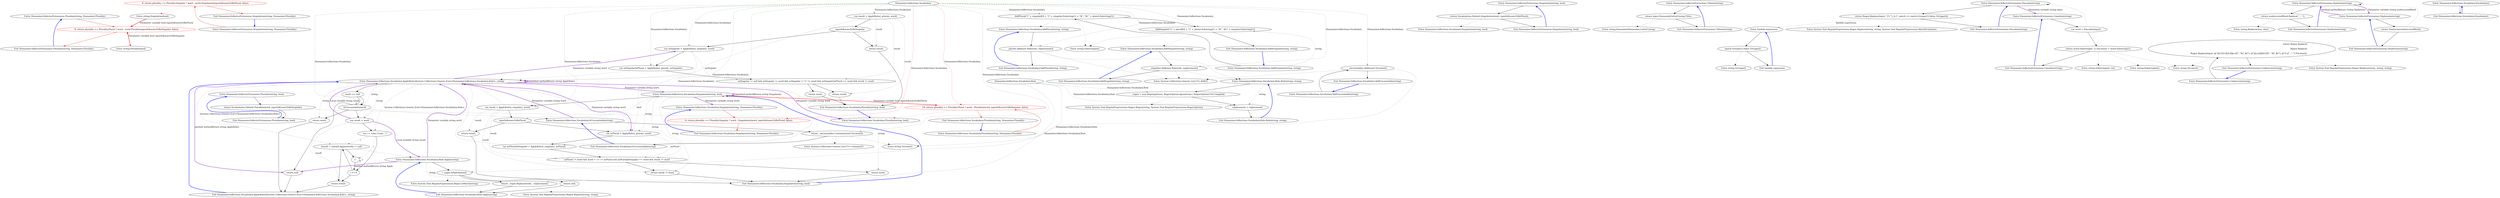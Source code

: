 digraph  {
n0 [cluster="Humanizer.InflectorExtensions.Pluralize(string, Humanizer.Plurality)", label="Entry Humanizer.InflectorExtensions.Pluralize(string, Humanizer.Plurality)", span="41-41"];
n1 [cluster="Humanizer.InflectorExtensions.Pluralize(string, Humanizer.Plurality)", color=red, community=0, label="8: return plurality == Plurality.Plural ? word : word.Pluralize(inputIsKnownToBeSingular: false);", span="43-43"];
n2 [cluster="Humanizer.InflectorExtensions.Pluralize(string, Humanizer.Plurality)", label="Exit Humanizer.InflectorExtensions.Pluralize(string, Humanizer.Plurality)", span="41-41"];
n3 [cluster="string.Pluralize(bool)", label="Entry string.Pluralize(bool)", span="52-52"];
n4 [cluster="Humanizer.InflectorExtensions.Pluralize(string, bool)", label="Entry Humanizer.InflectorExtensions.Pluralize(string, bool)", span="52-52"];
n5 [cluster="Humanizer.InflectorExtensions.Pluralize(string, bool)", label="return Vocabularies.Default.Pluralize(word, inputIsKnownToBeSingular);", span="54-54"];
n6 [cluster="Humanizer.InflectorExtensions.Pluralize(string, bool)", label="Exit Humanizer.InflectorExtensions.Pluralize(string, bool)", span="52-52"];
n7 [cluster="Humanizer.Inflections.Vocabulary.Pluralize(string, bool)", label="Entry Humanizer.Inflections.Vocabulary.Pluralize(string, bool)", span="67-67"];
n8 [cluster="Humanizer.InflectorExtensions.Singularize(string, Humanizer.Plurality)", label="Entry Humanizer.InflectorExtensions.Singularize(string, Humanizer.Plurality)", span="64-64"];
n9 [cluster="Humanizer.InflectorExtensions.Singularize(string, Humanizer.Plurality)", color=red, community=0, label="8: return plurality == Plurality.Singular ? word : word.Singularize(inputIsKnownToBePlural: false);", span="66-66"];
n10 [cluster="Humanizer.InflectorExtensions.Singularize(string, Humanizer.Plurality)", label="Exit Humanizer.InflectorExtensions.Singularize(string, Humanizer.Plurality)", span="64-64"];
n11 [cluster="string.Singularize(bool)", label="Entry string.Singularize(bool)", span="75-75"];
n12 [cluster="Humanizer.InflectorExtensions.Singularize(string, bool)", label="Entry Humanizer.InflectorExtensions.Singularize(string, bool)", span="75-75"];
n13 [cluster="Humanizer.InflectorExtensions.Singularize(string, bool)", label="return Vocabularies.Default.Singularize(word, inputIsKnownToBePlural);", span="77-77"];
n14 [cluster="Humanizer.InflectorExtensions.Singularize(string, bool)", label="Exit Humanizer.InflectorExtensions.Singularize(string, bool)", span="75-75"];
n15 [cluster="Humanizer.Inflections.Vocabulary.Singularize(string, bool)", label="Entry Humanizer.Inflections.Vocabulary.Singularize(string, bool)", span="100-100"];
n16 [cluster="Humanizer.InflectorExtensions.Titleize(string)", label="Entry Humanizer.InflectorExtensions.Titleize(string)", span="85-85"];
n17 [cluster="Humanizer.InflectorExtensions.Titleize(string)", label="return input.Humanize(LetterCasing.Title);", span="87-87"];
n18 [cluster="Humanizer.InflectorExtensions.Titleize(string)", label="Exit Humanizer.InflectorExtensions.Titleize(string)", span="85-85"];
n19 [cluster="string.Humanize(Humanizer.LetterCasing)", label="Entry string.Humanize(Humanizer.LetterCasing)", span="67-67"];
n20 [cluster="Humanizer.InflectorExtensions.Pascalize(string)", label="Entry Humanizer.InflectorExtensions.Pascalize(string)", span="95-95"];
n21 [cluster="Humanizer.InflectorExtensions.Pascalize(string)", label="return Regex.Replace(input, ''(?:^|_)(.)'', match => match.Groups[1].Value.ToUpper());", span="97-97"];
n22 [cluster="Humanizer.InflectorExtensions.Pascalize(string)", label="Exit Humanizer.InflectorExtensions.Pascalize(string)", span="95-95"];
n23 [cluster="System.Text.RegularExpressions.Regex.Replace(string, string, System.Text.RegularExpressions.MatchEvaluator)", label="Entry System.Text.RegularExpressions.Regex.Replace(string, string, System.Text.RegularExpressions.MatchEvaluator)", span="0-0"];
n24 [cluster="lambda expression", label="Entry lambda expression", span="97-97"];
n25 [cluster="lambda expression", label="match.Groups[1].Value.ToUpper()", span="97-97"];
n26 [cluster="lambda expression", label="Exit lambda expression", span="97-97"];
n27 [cluster="string.ToUpper()", label="Entry string.ToUpper()", span="0-0"];
n28 [cluster="Humanizer.InflectorExtensions.Camelize(string)", label="Entry Humanizer.InflectorExtensions.Camelize(string)", span="105-105"];
n29 [cluster="Humanizer.InflectorExtensions.Camelize(string)", label="var word = Pascalize(input)", span="107-107"];
n30 [cluster="Humanizer.InflectorExtensions.Camelize(string)", label="return word.Substring(0, 1).ToLower() + word.Substring(1);", span="108-108"];
n31 [cluster="Humanizer.InflectorExtensions.Camelize(string)", label="Exit Humanizer.InflectorExtensions.Camelize(string)", span="105-105"];
n32 [cluster="string.Substring(int, int)", label="Entry string.Substring(int, int)", span="0-0"];
n33 [cluster="string.ToLower()", label="Entry string.ToLower()", span="0-0"];
n34 [cluster="string.Substring(int)", label="Entry string.Substring(int)", span="0-0"];
n35 [cluster="Humanizer.InflectorExtensions.Underscore(string)", label="Entry Humanizer.InflectorExtensions.Underscore(string)", span="116-116"];
n36 [cluster="Humanizer.InflectorExtensions.Underscore(string)", label="return Regex.Replace(\r\n                Regex.Replace(\r\n                    Regex.Replace(input, @''([A-Z]+)([A-Z][a-z])'', ''$1_$2''), @''([a-z\d])([A-Z])'', ''$1_$2''), @''[-\s]'', ''_'').ToLower();", span="118-120"];
n37 [cluster="Humanizer.InflectorExtensions.Underscore(string)", label="Exit Humanizer.InflectorExtensions.Underscore(string)", span="116-116"];
n38 [cluster="System.Text.RegularExpressions.Regex.Replace(string, string, string)", label="Entry System.Text.RegularExpressions.Regex.Replace(string, string, string)", span="0-0"];
n39 [cluster="Humanizer.InflectorExtensions.Dasherize(string)", label="Entry Humanizer.InflectorExtensions.Dasherize(string)", span="128-128"];
n40 [cluster="Humanizer.InflectorExtensions.Dasherize(string)", label="return underscoredWord.Replace('_', '-');", span="130-130"];
n41 [cluster="Humanizer.InflectorExtensions.Dasherize(string)", label="Exit Humanizer.InflectorExtensions.Dasherize(string)", span="128-128"];
n42 [cluster="string.Replace(char, char)", label="Entry string.Replace(char, char)", span="0-0"];
n43 [cluster="Humanizer.InflectorExtensions.Hyphenate(string)", label="Entry Humanizer.InflectorExtensions.Hyphenate(string)", span="138-138"];
n44 [cluster="Humanizer.InflectorExtensions.Hyphenate(string)", label="return Dasherize(underscoredWord);", span="140-140"];
n45 [cluster="Humanizer.InflectorExtensions.Hyphenate(string)", label="Exit Humanizer.InflectorExtensions.Hyphenate(string)", span="138-138"];
m0_20 [cluster="Humanizer.Inflections.Vocabulary.Pluralize(string, bool)", file="Vocabulary.cs", label="var result = ApplyRules(_plurals, word)", span="69-69"];
m0_21 [cluster="Humanizer.Inflections.Vocabulary.Pluralize(string, bool)", file="Vocabulary.cs", label=inputIsKnownToBeSingular, span="71-71"];
m0_23 [cluster="Humanizer.Inflections.Vocabulary.Pluralize(string, bool)", file="Vocabulary.cs", label="var asSingular = ApplyRules(_singulars, word)", span="74-74"];
m0_25 [cluster="Humanizer.Inflections.Vocabulary.Pluralize(string, bool)", file="Vocabulary.cs", label="asSingular != null && asSingular != word && asSingular + ''s'' != word && asSingularAsPlural == word && result != word", span="76-76"];
m0_26 [cluster="Humanizer.Inflections.Vocabulary.Pluralize(string, bool)", file="Vocabulary.cs", label="return word;", span="77-77"];
m0_22 [cluster="Humanizer.Inflections.Vocabulary.Pluralize(string, bool)", file="Vocabulary.cs", label="return result;", span="72-72"];
m0_27 [cluster="Humanizer.Inflections.Vocabulary.Pluralize(string, bool)", file="Vocabulary.cs", label="return result;", span="79-79"];
m0_24 [cluster="Humanizer.Inflections.Vocabulary.Pluralize(string, bool)", file="Vocabulary.cs", label="var asSingularAsPlural = ApplyRules(_plurals, asSingular)", span="75-75"];
m0_28 [cluster="Humanizer.Inflections.Vocabulary.Pluralize(string, bool)", file="Vocabulary.cs", label="Exit Humanizer.Inflections.Vocabulary.Pluralize(string, bool)", span="67-67"];
m0_0 [cluster="Humanizer.Inflections.Vocabulary.Vocabulary()", file="Vocabulary.cs", label="Entry Humanizer.Inflections.Vocabulary.Vocabulary()", span="13-13"];
m0_1 [cluster="Humanizer.Inflections.Vocabulary.Vocabulary()", file="Vocabulary.cs", label="Exit Humanizer.Inflections.Vocabulary.Vocabulary()", span="13-13"];
m0_33 [cluster="Humanizer.Inflections.Vocabulary.Singularize(string, bool)", file="Vocabulary.cs", label="Entry Humanizer.Inflections.Vocabulary.Singularize(string, bool)", span="100-100"];
m0_34 [cluster="Humanizer.Inflections.Vocabulary.Singularize(string, bool)", file="Vocabulary.cs", label="var result = ApplyRules(_singulars, word)", span="102-102"];
m0_35 [cluster="Humanizer.Inflections.Vocabulary.Singularize(string, bool)", file="Vocabulary.cs", label=inputIsKnownToBePlural, span="104-104"];
m0_37 [cluster="Humanizer.Inflections.Vocabulary.Singularize(string, bool)", file="Vocabulary.cs", label="var asPlural = ApplyRules(_plurals, word)", span="108-108"];
m0_39 [cluster="Humanizer.Inflections.Vocabulary.Singularize(string, bool)", file="Vocabulary.cs", label="asPlural != word && word + ''s'' != asPlural && asPluralAsSingular == word && result != word", span="110-110"];
m0_40 [cluster="Humanizer.Inflections.Vocabulary.Singularize(string, bool)", file="Vocabulary.cs", label="return word;", span="111-111"];
m0_41 [cluster="Humanizer.Inflections.Vocabulary.Singularize(string, bool)", file="Vocabulary.cs", label="return result ?? word;", span="113-113"];
m0_36 [cluster="Humanizer.Inflections.Vocabulary.Singularize(string, bool)", file="Vocabulary.cs", label="return result;", span="105-105"];
m0_38 [cluster="Humanizer.Inflections.Vocabulary.Singularize(string, bool)", file="Vocabulary.cs", label="var asPluralAsSingular = ApplyRules(_singulars, asPlural)", span="109-109"];
m0_42 [cluster="Humanizer.Inflections.Vocabulary.Singularize(string, bool)", file="Vocabulary.cs", label="Exit Humanizer.Inflections.Vocabulary.Singularize(string, bool)", span="100-100"];
m0_65 [cluster="System.Text.RegularExpressions.Regex.Regex(string, System.Text.RegularExpressions.RegexOptions)", file="Vocabulary.cs", label="Entry System.Text.RegularExpressions.Regex.Regex(string, System.Text.RegularExpressions.RegexOptions)", span="0-0"];
m0_70 [cluster="System.Text.RegularExpressions.Regex.IsMatch(string)", file="Vocabulary.cs", label="Entry System.Text.RegularExpressions.Regex.IsMatch(string)", span="0-0"];
m0_13 [cluster="System.Collections.Generic.List<T>.Add(T)", file="Vocabulary.cs", label="Entry System.Collections.Generic.List<T>.Add(T)", span="0-0"];
m0_58 [cluster="Humanizer.Inflections.Vocabulary.Rule.Apply(string)", file="Vocabulary.cs", label="Entry Humanizer.Inflections.Vocabulary.Rule.Apply(string)", span="161-161"];
m0_66 [cluster="Humanizer.Inflections.Vocabulary.Rule.Apply(string)", file="Vocabulary.cs", label="!_regex.IsMatch(word)", span="163-163"];
m0_68 [cluster="Humanizer.Inflections.Vocabulary.Rule.Apply(string)", file="Vocabulary.cs", label="return _regex.Replace(word, _replacement);", span="166-166"];
m0_67 [cluster="Humanizer.Inflections.Vocabulary.Rule.Apply(string)", file="Vocabulary.cs", label="return null;", span="164-164"];
m0_69 [cluster="Humanizer.Inflections.Vocabulary.Rule.Apply(string)", file="Vocabulary.cs", label="Exit Humanizer.Inflections.Vocabulary.Rule.Apply(string)", span="161-161"];
m0_61 [cluster="System.Collections.Generic.List<T>.Contains(T)", file="Vocabulary.cs", label="Entry System.Collections.Generic.List<T>.Contains(T)", span="0-0"];
m0_16 [cluster="Humanizer.Inflections.Vocabulary.Rule.Rule(string, string)", file="Vocabulary.cs", label="Entry Humanizer.Inflections.Vocabulary.Rule.Rule(string, string)", span="155-155"];
m0_62 [cluster="Humanizer.Inflections.Vocabulary.Rule.Rule(string, string)", file="Vocabulary.cs", label="_regex = new Regex(pattern, RegexOptions.IgnoreCase | RegexOptionsUtil.Compiled)", span="157-157"];
m0_63 [cluster="Humanizer.Inflections.Vocabulary.Rule.Rule(string, string)", file="Vocabulary.cs", label="_replacement = replacement", span="158-158"];
m0_64 [cluster="Humanizer.Inflections.Vocabulary.Rule.Rule(string, string)", file="Vocabulary.cs", label="Exit Humanizer.Inflections.Vocabulary.Rule.Rule(string, string)", span="155-155"];
m0_2 [cluster="Humanizer.Inflections.Vocabulary.AddIrregular(string, string)", file="Vocabulary.cs", label="Entry Humanizer.Inflections.Vocabulary.AddIrregular(string, string)", span="26-26"];
m0_3 [cluster="Humanizer.Inflections.Vocabulary.AddIrregular(string, string)", file="Vocabulary.cs", label="AddPlural(''('' + singular[0] + '')'' + singular.Substring(1) + ''$'', ''$1'' + plural.Substring(1))", span="28-28"];
m0_4 [cluster="Humanizer.Inflections.Vocabulary.AddIrregular(string, string)", file="Vocabulary.cs", label="AddSingular(''('' + plural[0] + '')'' + plural.Substring(1) + ''$'', ''$1'' + singular.Substring(1))", span="29-29"];
m0_5 [cluster="Humanizer.Inflections.Vocabulary.AddIrregular(string, string)", file="Vocabulary.cs", label="Exit Humanizer.Inflections.Vocabulary.AddIrregular(string, string)", span="26-26"];
m0_29 [cluster="Humanizer.Inflections.Vocabulary.ApplyRules(System.Collections.Generic.IList<Humanizer.Inflections.Vocabulary.Rule>, string)", file="Vocabulary.cs", label="Entry Humanizer.Inflections.Vocabulary.ApplyRules(System.Collections.Generic.IList<Humanizer.Inflections.Vocabulary.Rule>, string)", span="128-128"];
m0_46 [cluster="Humanizer.Inflections.Vocabulary.ApplyRules(System.Collections.Generic.IList<Humanizer.Inflections.Vocabulary.Rule>, string)", file="Vocabulary.cs", label="word == null", span="130-130"];
m0_48 [cluster="Humanizer.Inflections.Vocabulary.ApplyRules(System.Collections.Generic.IList<Humanizer.Inflections.Vocabulary.Rule>, string)", file="Vocabulary.cs", label="IsUncountable(word)", span="133-133"];
m0_49 [cluster="Humanizer.Inflections.Vocabulary.ApplyRules(System.Collections.Generic.IList<Humanizer.Inflections.Vocabulary.Rule>, string)", file="Vocabulary.cs", label="return word;", span="134-134"];
m0_50 [cluster="Humanizer.Inflections.Vocabulary.ApplyRules(System.Collections.Generic.IList<Humanizer.Inflections.Vocabulary.Rule>, string)", file="Vocabulary.cs", label="var result = word", span="136-136"];
m0_51 [cluster="Humanizer.Inflections.Vocabulary.ApplyRules(System.Collections.Generic.IList<Humanizer.Inflections.Vocabulary.Rule>, string)", file="Vocabulary.cs", label="var i = rules.Count - 1", span="137-137"];
m0_53 [cluster="Humanizer.Inflections.Vocabulary.ApplyRules(System.Collections.Generic.IList<Humanizer.Inflections.Vocabulary.Rule>, string)", file="Vocabulary.cs", label="(result = rules[i].Apply(word)) != null", span="139-139"];
m0_47 [cluster="Humanizer.Inflections.Vocabulary.ApplyRules(System.Collections.Generic.IList<Humanizer.Inflections.Vocabulary.Rule>, string)", file="Vocabulary.cs", label="return null;", span="131-131"];
m0_55 [cluster="Humanizer.Inflections.Vocabulary.ApplyRules(System.Collections.Generic.IList<Humanizer.Inflections.Vocabulary.Rule>, string)", file="Vocabulary.cs", label="return result;", span="142-142"];
m0_52 [cluster="Humanizer.Inflections.Vocabulary.ApplyRules(System.Collections.Generic.IList<Humanizer.Inflections.Vocabulary.Rule>, string)", file="Vocabulary.cs", label="i >= 0", span="137-137"];
m0_54 [cluster="Humanizer.Inflections.Vocabulary.ApplyRules(System.Collections.Generic.IList<Humanizer.Inflections.Vocabulary.Rule>, string)", file="Vocabulary.cs", label="i--", span="137-137"];
m0_56 [cluster="Humanizer.Inflections.Vocabulary.ApplyRules(System.Collections.Generic.IList<Humanizer.Inflections.Vocabulary.Rule>, string)", file="Vocabulary.cs", label="Exit Humanizer.Inflections.Vocabulary.ApplyRules(System.Collections.Generic.IList<Humanizer.Inflections.Vocabulary.Rule>, string)", span="128-128"];
m0_57 [cluster="Humanizer.Inflections.Vocabulary.IsUncountable(string)", file="Vocabulary.cs", label="Entry Humanizer.Inflections.Vocabulary.IsUncountable(string)", span="145-145"];
m0_59 [cluster="Humanizer.Inflections.Vocabulary.IsUncountable(string)", file="Vocabulary.cs", label="return _uncountables.Contains(word.ToLower());", span="147-147"];
m0_60 [cluster="Humanizer.Inflections.Vocabulary.IsUncountable(string)", file="Vocabulary.cs", label="Exit Humanizer.Inflections.Vocabulary.IsUncountable(string)", span="145-145"];
m0_9 [cluster="Humanizer.Inflections.Vocabulary.AddUncountable(string)", file="Vocabulary.cs", label="Entry Humanizer.Inflections.Vocabulary.AddUncountable(string)", span="36-36"];
m0_10 [cluster="Humanizer.Inflections.Vocabulary.AddUncountable(string)", file="Vocabulary.cs", label="_uncountables.Add(word.ToLower())", span="38-38"];
m0_11 [cluster="Humanizer.Inflections.Vocabulary.AddUncountable(string)", file="Vocabulary.cs", label="Exit Humanizer.Inflections.Vocabulary.AddUncountable(string)", span="36-36"];
m0_43 [cluster="Humanizer.Inflections.Vocabulary.Singularize(string, Humanizer.Plurality)", file="Vocabulary.cs", label="Entry Humanizer.Inflections.Vocabulary.Singularize(string, Humanizer.Plurality)", span="123-123"];
m0_44 [cluster="Humanizer.Inflections.Vocabulary.Singularize(string, Humanizer.Plurality)", color=red, community=0, file="Vocabulary.cs", label="6: return plurality == Plurality.Singular ? word : Singularize(word, inputIsKnownToBePlural: false);", span="125-125"];
m0_45 [cluster="Humanizer.Inflections.Vocabulary.Singularize(string, Humanizer.Plurality)", file="Vocabulary.cs", label="Exit Humanizer.Inflections.Vocabulary.Singularize(string, Humanizer.Plurality)", span="123-123"];
m0_7 [cluster="Humanizer.Inflections.Vocabulary.AddPlural(string, string)", file="Vocabulary.cs", label="Entry Humanizer.Inflections.Vocabulary.AddPlural(string, string)", span="46-46"];
m0_14 [cluster="Humanizer.Inflections.Vocabulary.AddPlural(string, string)", file="Vocabulary.cs", label="_plurals.Add(new Rule(rule, replacement))", span="48-48"];
m0_15 [cluster="Humanizer.Inflections.Vocabulary.AddPlural(string, string)", file="Vocabulary.cs", label="Exit Humanizer.Inflections.Vocabulary.AddPlural(string, string)", span="46-46"];
m0_71 [cluster="System.Text.RegularExpressions.Regex.Replace(string, string)", file="Vocabulary.cs", label="Entry System.Text.RegularExpressions.Regex.Replace(string, string)", span="0-0"];
m0_12 [cluster="string.ToLower()", file="Vocabulary.cs", label="Entry string.ToLower()", span="0-0"];
m0_30 [cluster="Humanizer.Inflections.Vocabulary.Pluralize(string, Humanizer.Plurality)", file="Vocabulary.cs", label="Entry Humanizer.Inflections.Vocabulary.Pluralize(string, Humanizer.Plurality)", span="89-89"];
m0_31 [cluster="Humanizer.Inflections.Vocabulary.Pluralize(string, Humanizer.Plurality)", color=red, community=0, file="Vocabulary.cs", label="19: return plurality == Plurality.Plural ? word : Pluralize(word, inputIsKnownToBeSingular: false);", span="91-91"];
m0_32 [cluster="Humanizer.Inflections.Vocabulary.Pluralize(string, Humanizer.Plurality)", file="Vocabulary.cs", label="Exit Humanizer.Inflections.Vocabulary.Pluralize(string, Humanizer.Plurality)", span="89-89"];
m0_6 [cluster="string.Substring(int)", file="Vocabulary.cs", label="Entry string.Substring(int)", span="0-0"];
m0_8 [cluster="Humanizer.Inflections.Vocabulary.AddSingular(string, string)", file="Vocabulary.cs", label="Entry Humanizer.Inflections.Vocabulary.AddSingular(string, string)", span="56-56"];
m0_17 [cluster="Humanizer.Inflections.Vocabulary.AddSingular(string, string)", file="Vocabulary.cs", label="_singulars.Add(new Rule(rule, replacement))", span="58-58"];
m0_18 [cluster="Humanizer.Inflections.Vocabulary.AddSingular(string, string)", file="Vocabulary.cs", label="Exit Humanizer.Inflections.Vocabulary.AddSingular(string, string)", span="56-56"];
m0_72 [file="Vocabulary.cs", label="Humanizer.Inflections.Vocabulary", span=""];
m0_73 [file="Vocabulary.cs", label="Humanizer.Inflections.Vocabulary.Rule", span=""];
n0 -> n1  [color=red, key=0, style=solid];
n1 -> n2  [color=red, key=0, style=solid];
n1 -> n3  [color=red, key=2, style=dotted];
n2 -> n0  [color=blue, key=0, style=bold];
n3 -> n1  [color=red, key=3, label="Parameter variable bool inputIsKnownToBeSingular", style=bold];
n4 -> n5  [key=0, style=solid];
n5 -> n6  [key=0, style=solid];
n5 -> n7  [key=2, style=dotted];
n6 -> n4  [color=blue, key=0, style=bold];
n8 -> n9  [color=red, key=0, style=solid];
n9 -> n10  [color=red, key=0, style=solid];
n9 -> n11  [color=red, key=2, style=dotted];
n10 -> n8  [color=blue, key=0, style=bold];
n11 -> n1  [color=red, key=3, label="Parameter variable bool inputIsKnownToBePlural", style=bold];
n12 -> n13  [key=0, style=solid];
n13 -> n14  [key=0, style=solid];
n13 -> n15  [key=2, style=dotted];
n14 -> n12  [color=blue, key=0, style=bold];
n16 -> n17  [key=0, style=solid];
n17 -> n18  [key=0, style=solid];
n17 -> n19  [key=2, style=dotted];
n18 -> n16  [color=blue, key=0, style=bold];
n20 -> n21  [key=0, style=solid];
n20 -> n28  [color=darkorchid, key=3, label="Parameter variable string input", style=bold];
n21 -> n22  [key=0, style=solid];
n21 -> n23  [key=2, style=dotted];
n21 -> n24  [color=darkseagreen4, key=1, label="lambda expression", style=dashed];
n22 -> n20  [color=blue, key=0, style=bold];
n24 -> n25  [key=0, style=solid];
n25 -> n26  [key=0, style=solid];
n25 -> n27  [key=2, style=dotted];
n26 -> n24  [color=blue, key=0, style=bold];
n28 -> n29  [key=0, style=solid];
n29 -> n30  [key=0, style=solid];
n29 -> n20  [key=2, style=dotted];
n30 -> n31  [key=0, style=solid];
n30 -> n32  [key=2, style=dotted];
n30 -> n33  [key=2, style=dotted];
n30 -> n34  [key=2, style=dotted];
n31 -> n28  [color=blue, key=0, style=bold];
n35 -> n36  [key=0, style=solid];
n36 -> n37  [key=0, style=solid];
n36 -> n38  [key=2, style=dotted];
n36 -> n33  [key=2, style=dotted];
n37 -> n35  [color=blue, key=0, style=bold];
n39 -> n40  [key=0, style=solid];
n39 -> n43  [color=darkorchid, key=3, label="Parameter variable string underscoredWord", style=bold];
n40 -> n41  [key=0, style=solid];
n40 -> n42  [key=2, style=dotted];
n41 -> n39  [color=blue, key=0, style=bold];
n43 -> n44  [key=0, style=solid];
n43 -> n39  [color=darkorchid, key=3, label="method methodReturn string Hyphenate", style=bold];
n44 -> n45  [key=0, style=solid];
n44 -> n39  [key=2, style=dotted];
n45 -> n43  [color=blue, key=0, style=bold];
m0_20 -> m0_21  [key=0, style=solid];
m0_20 -> m0_29  [key=2, style=dotted];
m0_20 -> m0_22  [color=darkseagreen4, key=1, label=result, style=dashed];
m0_20 -> m0_25  [color=darkseagreen4, key=1, label=result, style=dashed];
m0_20 -> m0_27  [color=darkseagreen4, key=1, label=result, style=dashed];
m0_21 -> m0_22  [key=0, style=solid];
m0_21 -> m0_23  [key=0, style=solid];
m0_23 -> m0_24  [key=0, style=solid];
m0_23 -> m0_29  [key=2, style=dotted];
m0_23 -> m0_25  [color=darkseagreen4, key=1, label=asSingular, style=dashed];
m0_25 -> m0_26  [key=0, style=solid];
m0_25 -> m0_27  [key=0, style=solid];
m0_26 -> m0_28  [key=0, style=solid];
m0_22 -> m0_28  [key=0, style=solid];
m0_27 -> m0_28  [key=0, style=solid];
m0_24 -> m0_25  [key=0, style=solid];
m0_24 -> m0_29  [key=2, style=dotted];
m0_28 -> n7  [color=blue, key=0, style=bold];
m0_0 -> m0_1  [key=0, style=solid];
m0_1 -> m0_0  [color=blue, key=0, style=bold];
m0_33 -> m0_34  [key=0, style=solid];
m0_33 -> m0_35  [color=darkseagreen4, key=1, label=bool, style=dashed];
m0_33 -> m0_37  [color=darkseagreen4, key=1, label=string, style=dashed];
m0_33 -> m0_39  [color=darkseagreen4, key=1, label=string, style=dashed];
m0_33 -> m0_40  [color=darkseagreen4, key=1, label=string, style=dashed];
m0_33 -> m0_41  [color=darkseagreen4, key=1, label=string, style=dashed];
m0_33 -> m0_33  [color=darkorchid, key=3, label="method methodReturn string Singularize", style=bold];
m0_33 -> m0_43  [color=darkorchid, key=3, label="Parameter variable string word", style=bold];
m0_33 -> m0_31  [color=red, key=3, label="Parameter variable bool inputIsKnownToBePlural", style=bold];
m0_34 -> m0_35  [key=0, style=solid];
m0_34 -> m0_29  [key=2, style=dotted];
m0_34 -> m0_36  [color=darkseagreen4, key=1, label=result, style=dashed];
m0_34 -> m0_39  [color=darkseagreen4, key=1, label=result, style=dashed];
m0_34 -> m0_41  [color=darkseagreen4, key=1, label=result, style=dashed];
m0_35 -> m0_36  [key=0, style=solid];
m0_35 -> m0_37  [key=0, style=solid];
m0_37 -> m0_38  [key=0, style=solid];
m0_37 -> m0_29  [key=2, style=dotted];
m0_37 -> m0_39  [color=darkseagreen4, key=1, label=asPlural, style=dashed];
m0_39 -> m0_40  [key=0, style=solid];
m0_39 -> m0_41  [key=0, style=solid];
m0_40 -> m0_42  [key=0, style=solid];
m0_41 -> m0_42  [key=0, style=solid];
m0_36 -> m0_42  [key=0, style=solid];
m0_38 -> m0_39  [key=0, style=solid];
m0_38 -> m0_29  [key=2, style=dotted];
m0_42 -> m0_33  [color=blue, key=0, style=bold];
m0_58 -> m0_66  [key=0, style=solid];
m0_58 -> m0_68  [color=darkseagreen4, key=1, label=string, style=dashed];
m0_58 -> m0_29  [color=darkorchid, key=3, label="Parameter variable string word", style=bold];
m0_58 -> m0_47  [color=darkorchid, key=3, label="method methodReturn string Apply", style=bold];
m0_66 -> m0_67  [key=0, style=solid];
m0_66 -> m0_68  [key=0, style=solid];
m0_66 -> m0_70  [key=2, style=dotted];
m0_68 -> m0_69  [key=0, style=solid];
m0_68 -> m0_71  [key=2, style=dotted];
m0_67 -> m0_69  [key=0, style=solid];
m0_69 -> m0_58  [color=blue, key=0, style=bold];
m0_16 -> m0_62  [key=0, style=solid];
m0_16 -> m0_63  [color=darkseagreen4, key=1, label=string, style=dashed];
m0_62 -> m0_63  [key=0, style=solid];
m0_62 -> m0_65  [key=2, style=dotted];
m0_63 -> m0_64  [key=0, style=solid];
m0_64 -> m0_16  [color=blue, key=0, style=bold];
m0_2 -> m0_3  [key=0, style=solid];
m0_2 -> m0_4  [color=darkseagreen4, key=1, label=string, style=dashed];
m0_3 -> m0_4  [key=0, style=solid];
m0_3 -> m0_6  [key=2, style=dotted];
m0_3 -> m0_7  [key=2, style=dotted];
m0_4 -> m0_5  [key=0, style=solid];
m0_4 -> m0_6  [key=2, style=dotted];
m0_4 -> m0_8  [key=2, style=dotted];
m0_5 -> m0_2  [color=blue, key=0, style=bold];
m0_29 -> m0_46  [key=0, style=solid];
m0_29 -> m0_48  [color=darkseagreen4, key=1, label=string, style=dashed];
m0_29 -> m0_49  [color=darkseagreen4, key=1, label=string, style=dashed];
m0_29 -> m0_50  [color=darkseagreen4, key=1, label=string, style=dashed];
m0_29 -> m0_51  [color=darkseagreen4, key=1, label="System.Collections.Generic.IList<Humanizer.Inflections.Vocabulary.Rule>", style=dashed];
m0_29 -> m0_53  [color=darkseagreen4, key=1, label="System.Collections.Generic.IList<Humanizer.Inflections.Vocabulary.Rule>", style=dashed];
m0_29 -> n7  [color=darkorchid, key=3, label="Parameter variable string word", style=bold];
m0_29 -> m0_23  [color=darkorchid, key=3, label="Parameter variable string word", style=bold];
m0_29 -> m0_33  [color=darkorchid, key=3, label="Parameter variable string word", style=bold];
m0_29 -> m0_37  [color=darkorchid, key=3, label="Parameter variable string word", style=bold];
m0_29 -> m0_47  [color=darkorchid, key=3, label="method methodReturn string ApplyRules", style=bold];
m0_29 -> m0_29  [color=darkorchid, key=3, label="method methodReturn string ApplyRules", style=bold];
m0_46 -> m0_47  [key=0, style=solid];
m0_46 -> m0_48  [key=0, style=solid];
m0_48 -> m0_49  [key=0, style=solid];
m0_48 -> m0_50  [key=0, style=solid];
m0_48 -> m0_57  [key=2, style=dotted];
m0_49 -> m0_56  [key=0, style=solid];
m0_50 -> m0_51  [key=0, style=solid];
m0_50 -> m0_55  [color=darkseagreen4, key=1, label=result, style=dashed];
m0_50 -> m0_29  [color=darkorchid, key=3, label="Local variable string result", style=bold];
m0_50 -> m0_58  [color=darkorchid, key=3, label="Local variable string result", style=bold];
m0_51 -> m0_52  [key=0, style=solid];
m0_51 -> m0_53  [color=darkseagreen4, key=1, label=i, style=dashed];
m0_51 -> m0_54  [color=darkseagreen4, key=1, label=i, style=dashed];
m0_53 -> m0_54  [key=0, style=solid];
m0_53 -> m0_55  [key=0, style=solid];
m0_53 -> m0_58  [key=2, style=dotted];
m0_47 -> m0_56  [key=0, style=solid];
m0_55 -> m0_56  [key=0, style=solid];
m0_52 -> m0_53  [key=0, style=solid];
m0_52 -> m0_55  [key=0, style=solid];
m0_54 -> m0_52  [key=0, style=solid];
m0_54 -> m0_54  [color=darkseagreen4, key=1, label=i, style=dashed];
m0_56 -> m0_29  [color=blue, key=0, style=bold];
m0_57 -> m0_59  [key=0, style=solid];
m0_57 -> m0_29  [color=darkorchid, key=3, label="Parameter variable string word", style=bold];
m0_59 -> m0_60  [key=0, style=solid];
m0_59 -> m0_12  [key=2, style=dotted];
m0_59 -> m0_61  [key=2, style=dotted];
m0_60 -> m0_57  [color=blue, key=0, style=bold];
m0_9 -> m0_10  [key=0, style=solid];
m0_10 -> m0_11  [key=0, style=solid];
m0_10 -> m0_12  [key=2, style=dotted];
m0_10 -> m0_13  [key=2, style=dotted];
m0_11 -> m0_9  [color=blue, key=0, style=bold];
m0_43 -> m0_44  [color=red, key=0, style=solid];
m0_44 -> m0_45  [color=red, key=0, style=solid];
m0_44 -> m0_33  [color=red, key=2, style=dotted];
m0_45 -> m0_43  [color=blue, key=0, style=bold];
m0_7 -> m0_14  [key=0, style=solid];
m0_14 -> m0_15  [key=0, style=solid];
m0_14 -> m0_16  [key=2, style=dotted];
m0_14 -> m0_13  [key=2, style=dotted];
m0_15 -> m0_7  [color=blue, key=0, style=bold];
m0_30 -> m0_31  [color=red, key=0, style=solid];
m0_31 -> m0_32  [color=red, key=0, style=solid];
m0_31 -> n7  [color=red, key=2, style=dotted];
m0_32 -> m0_30  [color=blue, key=0, style=bold];
m0_8 -> m0_17  [key=0, style=solid];
m0_17 -> m0_18  [key=0, style=solid];
m0_17 -> m0_16  [key=2, style=dotted];
m0_17 -> m0_13  [key=2, style=dotted];
m0_18 -> m0_8  [color=blue, key=0, style=bold];
m0_72 -> m0_3  [color=darkseagreen4, key=1, label="Humanizer.Inflections.Vocabulary", style=dashed];
m0_72 -> m0_4  [color=darkseagreen4, key=1, label="Humanizer.Inflections.Vocabulary", style=dashed];
m0_72 -> m0_10  [color=darkseagreen4, key=1, label="Humanizer.Inflections.Vocabulary", style=dashed];
m0_72 -> m0_14  [color=darkseagreen4, key=1, label="Humanizer.Inflections.Vocabulary", style=dashed];
m0_72 -> m0_17  [color=darkseagreen4, key=1, label="Humanizer.Inflections.Vocabulary", style=dashed];
m0_72 -> m0_20  [color=darkseagreen4, key=1, label="Humanizer.Inflections.Vocabulary", style=dashed];
m0_72 -> m0_23  [color=darkseagreen4, key=1, label="Humanizer.Inflections.Vocabulary", style=dashed];
m0_72 -> m0_24  [color=darkseagreen4, key=1, label="Humanizer.Inflections.Vocabulary", style=dashed];
m0_72 -> m0_31  [color=red, key=1, label="Humanizer.Inflections.Vocabulary", style=dashed];
m0_72 -> m0_34  [color=darkseagreen4, key=1, label="Humanizer.Inflections.Vocabulary", style=dashed];
m0_72 -> m0_37  [color=darkseagreen4, key=1, label="Humanizer.Inflections.Vocabulary", style=dashed];
m0_72 -> m0_38  [color=darkseagreen4, key=1, label="Humanizer.Inflections.Vocabulary", style=dashed];
m0_72 -> m0_44  [color=red, key=1, label="Humanizer.Inflections.Vocabulary", style=dashed];
m0_72 -> m0_48  [color=darkseagreen4, key=1, label="Humanizer.Inflections.Vocabulary", style=dashed];
m0_72 -> m0_59  [color=darkseagreen4, key=1, label="Humanizer.Inflections.Vocabulary", style=dashed];
m0_73 -> m0_62  [color=darkseagreen4, key=1, label="Humanizer.Inflections.Vocabulary.Rule", style=dashed];
m0_73 -> m0_63  [color=darkseagreen4, key=1, label="Humanizer.Inflections.Vocabulary.Rule", style=dashed];
m0_73 -> m0_66  [color=darkseagreen4, key=1, label="Humanizer.Inflections.Vocabulary.Rule", style=dashed];
m0_73 -> m0_68  [color=darkseagreen4, key=1, label="Humanizer.Inflections.Vocabulary.Rule", style=dashed];
}
